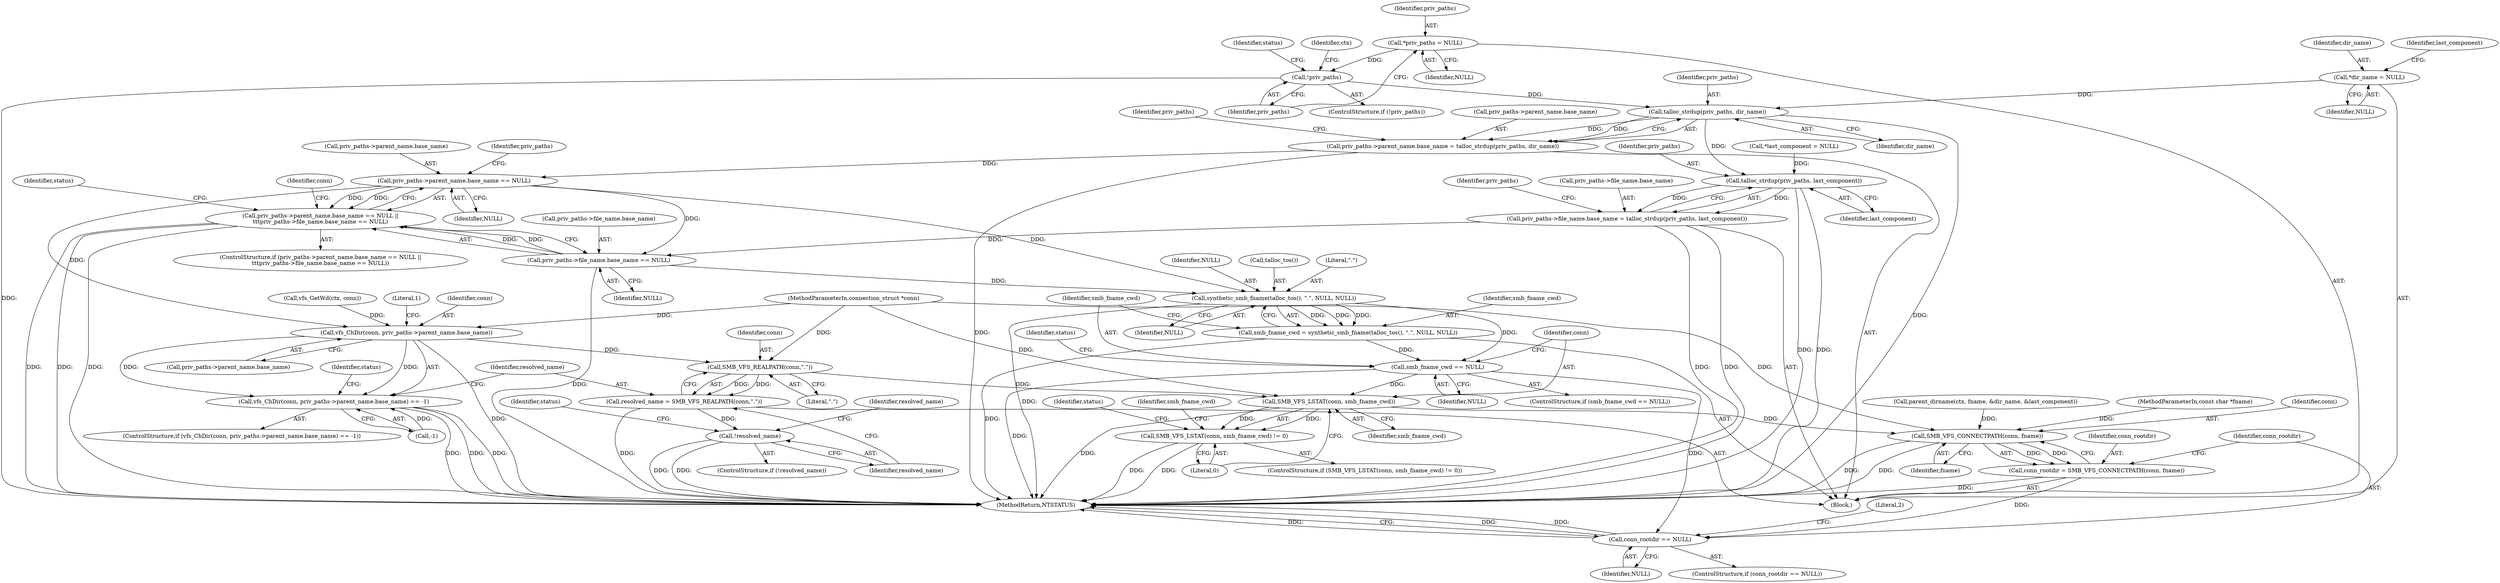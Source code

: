 digraph "0_samba_4278ef25f64d5fdbf432ff1534e275416ec9561e@API" {
"1000172" [label="(Call,talloc_strdup(priv_paths, dir_name))"];
"1000145" [label="(Call,!priv_paths)"];
"1000139" [label="(Call,*priv_paths = NULL)"];
"1000119" [label="(Call,*dir_name = NULL)"];
"1000166" [label="(Call,priv_paths->parent_name.base_name = talloc_strdup(priv_paths, dir_name))"];
"1000186" [label="(Call,priv_paths->parent_name.base_name == NULL)"];
"1000185" [label="(Call,priv_paths->parent_name.base_name == NULL ||\n\t\t\tpriv_paths->file_name.base_name == NULL)"];
"1000193" [label="(Call,priv_paths->file_name.base_name == NULL)"];
"1000291" [label="(Call,synthetic_smb_fname(talloc_tos(), \".\", NULL, NULL))"];
"1000289" [label="(Call,smb_fname_cwd = synthetic_smb_fname(talloc_tos(), \".\", NULL, NULL))"];
"1000297" [label="(Call,smb_fname_cwd == NULL)"];
"1000307" [label="(Call,SMB_VFS_LSTAT(conn, smb_fname_cwd))"];
"1000306" [label="(Call,SMB_VFS_LSTAT(conn, smb_fname_cwd) != 0)"];
"1000346" [label="(Call,SMB_VFS_CONNECTPATH(conn, fname))"];
"1000344" [label="(Call,conn_rootdir = SMB_VFS_CONNECTPATH(conn, fname))"];
"1000350" [label="(Call,conn_rootdir == NULL)"];
"1000236" [label="(Call,vfs_ChDir(conn, priv_paths->parent_name.base_name))"];
"1000235" [label="(Call,vfs_ChDir(conn, priv_paths->parent_name.base_name) == -1)"];
"1000253" [label="(Call,SMB_VFS_REALPATH(conn,\".\"))"];
"1000251" [label="(Call,resolved_name = SMB_VFS_REALPATH(conn,\".\"))"];
"1000257" [label="(Call,!resolved_name)"];
"1000181" [label="(Call,talloc_strdup(priv_paths, last_component))"];
"1000175" [label="(Call,priv_paths->file_name.base_name = talloc_strdup(priv_paths, last_component))"];
"1000124" [label="(Identifier,last_component)"];
"1000252" [label="(Identifier,resolved_name)"];
"1000166" [label="(Call,priv_paths->parent_name.base_name = talloc_strdup(priv_paths, dir_name))"];
"1000257" [label="(Call,!resolved_name)"];
"1000187" [label="(Call,priv_paths->parent_name.base_name)"];
"1000183" [label="(Identifier,last_component)"];
"1000302" [label="(Identifier,status)"];
"1000139" [label="(Call,*priv_paths = NULL)"];
"1000175" [label="(Call,priv_paths->file_name.base_name = talloc_strdup(priv_paths, last_component))"];
"1000298" [label="(Identifier,smb_fname_cwd)"];
"1000297" [label="(Call,smb_fname_cwd == NULL)"];
"1000268" [label="(Identifier,resolved_name)"];
"1000308" [label="(Identifier,conn)"];
"1000355" [label="(Literal,2)"];
"1000172" [label="(Call,talloc_strdup(priv_paths, dir_name))"];
"1000322" [label="(Identifier,smb_fname_cwd)"];
"1000181" [label="(Call,talloc_strdup(priv_paths, last_component))"];
"1000222" [label="(Call,vfs_GetWd(ctx, conn))"];
"1000185" [label="(Call,priv_paths->parent_name.base_name == NULL ||\n\t\t\tpriv_paths->file_name.base_name == NULL)"];
"1000199" [label="(Identifier,NULL)"];
"1000173" [label="(Identifier,priv_paths)"];
"1000361" [label="(MethodReturn,NTSTATUS)"];
"1000258" [label="(Identifier,resolved_name)"];
"1000299" [label="(Identifier,NULL)"];
"1000194" [label="(Call,priv_paths->file_name.base_name)"];
"1000123" [label="(Call,*last_component = NULL)"];
"1000253" [label="(Call,SMB_VFS_REALPATH(conn,\".\"))"];
"1000119" [label="(Call,*dir_name = NULL)"];
"1000140" [label="(Identifier,priv_paths)"];
"1000120" [label="(Identifier,dir_name)"];
"1000261" [label="(Identifier,status)"];
"1000144" [label="(ControlStructure,if (!priv_paths))"];
"1000345" [label="(Identifier,conn_rootdir)"];
"1000189" [label="(Identifier,priv_paths)"];
"1000107" [label="(MethodParameterIn,connection_struct *conn)"];
"1000235" [label="(Call,vfs_ChDir(conn, priv_paths->parent_name.base_name) == -1)"];
"1000306" [label="(Call,SMB_VFS_LSTAT(conn, smb_fname_cwd) != 0)"];
"1000352" [label="(Identifier,NULL)"];
"1000350" [label="(Call,conn_rootdir == NULL)"];
"1000154" [label="(Call,parent_dirname(ctx, fname, &dir_name, &last_component))"];
"1000305" [label="(ControlStructure,if (SMB_VFS_LSTAT(conn, smb_fname_cwd) != 0))"];
"1000254" [label="(Identifier,conn)"];
"1000291" [label="(Call,synthetic_smb_fname(talloc_tos(), \".\", NULL, NULL))"];
"1000141" [label="(Identifier,NULL)"];
"1000186" [label="(Call,priv_paths->parent_name.base_name == NULL)"];
"1000184" [label="(ControlStructure,if (priv_paths->parent_name.base_name == NULL ||\n\t\t\tpriv_paths->file_name.base_name == NULL))"];
"1000309" [label="(Identifier,smb_fname_cwd)"];
"1000155" [label="(Identifier,ctx)"];
"1000292" [label="(Call,talloc_tos())"];
"1000110" [label="(Block,)"];
"1000344" [label="(Call,conn_rootdir = SMB_VFS_CONNECTPATH(conn, fname))"];
"1000234" [label="(ControlStructure,if (vfs_ChDir(conn, priv_paths->parent_name.base_name) == -1))"];
"1000108" [label="(MethodParameterIn,const char *fname)"];
"1000244" [label="(Literal,1)"];
"1000176" [label="(Call,priv_paths->file_name.base_name)"];
"1000146" [label="(Identifier,priv_paths)"];
"1000121" [label="(Identifier,NULL)"];
"1000290" [label="(Identifier,smb_fname_cwd)"];
"1000351" [label="(Identifier,conn_rootdir)"];
"1000346" [label="(Call,SMB_VFS_CONNECTPATH(conn, fname))"];
"1000196" [label="(Identifier,priv_paths)"];
"1000349" [label="(ControlStructure,if (conn_rootdir == NULL))"];
"1000149" [label="(Identifier,status)"];
"1000238" [label="(Call,priv_paths->parent_name.base_name)"];
"1000293" [label="(Literal,\".\")"];
"1000193" [label="(Call,priv_paths->file_name.base_name == NULL)"];
"1000347" [label="(Identifier,conn)"];
"1000255" [label="(Literal,\".\")"];
"1000294" [label="(Identifier,NULL)"];
"1000192" [label="(Identifier,NULL)"];
"1000289" [label="(Call,smb_fname_cwd = synthetic_smb_fname(talloc_tos(), \".\", NULL, NULL))"];
"1000348" [label="(Identifier,fname)"];
"1000313" [label="(Identifier,status)"];
"1000295" [label="(Identifier,NULL)"];
"1000296" [label="(ControlStructure,if (smb_fname_cwd == NULL))"];
"1000247" [label="(Identifier,status)"];
"1000182" [label="(Identifier,priv_paths)"];
"1000174" [label="(Identifier,dir_name)"];
"1000251" [label="(Call,resolved_name = SMB_VFS_REALPATH(conn,\".\"))"];
"1000256" [label="(ControlStructure,if (!resolved_name))"];
"1000145" [label="(Call,!priv_paths)"];
"1000178" [label="(Identifier,priv_paths)"];
"1000236" [label="(Call,vfs_ChDir(conn, priv_paths->parent_name.base_name))"];
"1000237" [label="(Identifier,conn)"];
"1000243" [label="(Call,-1)"];
"1000208" [label="(Identifier,conn)"];
"1000307" [label="(Call,SMB_VFS_LSTAT(conn, smb_fname_cwd))"];
"1000202" [label="(Identifier,status)"];
"1000167" [label="(Call,priv_paths->parent_name.base_name)"];
"1000310" [label="(Literal,0)"];
"1000172" -> "1000166"  [label="AST: "];
"1000172" -> "1000174"  [label="CFG: "];
"1000173" -> "1000172"  [label="AST: "];
"1000174" -> "1000172"  [label="AST: "];
"1000166" -> "1000172"  [label="CFG: "];
"1000172" -> "1000361"  [label="DDG: "];
"1000172" -> "1000166"  [label="DDG: "];
"1000172" -> "1000166"  [label="DDG: "];
"1000145" -> "1000172"  [label="DDG: "];
"1000119" -> "1000172"  [label="DDG: "];
"1000172" -> "1000181"  [label="DDG: "];
"1000145" -> "1000144"  [label="AST: "];
"1000145" -> "1000146"  [label="CFG: "];
"1000146" -> "1000145"  [label="AST: "];
"1000149" -> "1000145"  [label="CFG: "];
"1000155" -> "1000145"  [label="CFG: "];
"1000145" -> "1000361"  [label="DDG: "];
"1000139" -> "1000145"  [label="DDG: "];
"1000139" -> "1000110"  [label="AST: "];
"1000139" -> "1000141"  [label="CFG: "];
"1000140" -> "1000139"  [label="AST: "];
"1000141" -> "1000139"  [label="AST: "];
"1000146" -> "1000139"  [label="CFG: "];
"1000119" -> "1000110"  [label="AST: "];
"1000119" -> "1000121"  [label="CFG: "];
"1000120" -> "1000119"  [label="AST: "];
"1000121" -> "1000119"  [label="AST: "];
"1000124" -> "1000119"  [label="CFG: "];
"1000166" -> "1000110"  [label="AST: "];
"1000167" -> "1000166"  [label="AST: "];
"1000178" -> "1000166"  [label="CFG: "];
"1000166" -> "1000361"  [label="DDG: "];
"1000166" -> "1000186"  [label="DDG: "];
"1000186" -> "1000185"  [label="AST: "];
"1000186" -> "1000192"  [label="CFG: "];
"1000187" -> "1000186"  [label="AST: "];
"1000192" -> "1000186"  [label="AST: "];
"1000196" -> "1000186"  [label="CFG: "];
"1000185" -> "1000186"  [label="CFG: "];
"1000186" -> "1000185"  [label="DDG: "];
"1000186" -> "1000185"  [label="DDG: "];
"1000186" -> "1000193"  [label="DDG: "];
"1000186" -> "1000236"  [label="DDG: "];
"1000186" -> "1000291"  [label="DDG: "];
"1000185" -> "1000184"  [label="AST: "];
"1000185" -> "1000193"  [label="CFG: "];
"1000193" -> "1000185"  [label="AST: "];
"1000202" -> "1000185"  [label="CFG: "];
"1000208" -> "1000185"  [label="CFG: "];
"1000185" -> "1000361"  [label="DDG: "];
"1000185" -> "1000361"  [label="DDG: "];
"1000185" -> "1000361"  [label="DDG: "];
"1000193" -> "1000185"  [label="DDG: "];
"1000193" -> "1000185"  [label="DDG: "];
"1000193" -> "1000199"  [label="CFG: "];
"1000194" -> "1000193"  [label="AST: "];
"1000199" -> "1000193"  [label="AST: "];
"1000193" -> "1000361"  [label="DDG: "];
"1000175" -> "1000193"  [label="DDG: "];
"1000193" -> "1000291"  [label="DDG: "];
"1000291" -> "1000289"  [label="AST: "];
"1000291" -> "1000295"  [label="CFG: "];
"1000292" -> "1000291"  [label="AST: "];
"1000293" -> "1000291"  [label="AST: "];
"1000294" -> "1000291"  [label="AST: "];
"1000295" -> "1000291"  [label="AST: "];
"1000289" -> "1000291"  [label="CFG: "];
"1000291" -> "1000361"  [label="DDG: "];
"1000291" -> "1000289"  [label="DDG: "];
"1000291" -> "1000289"  [label="DDG: "];
"1000291" -> "1000289"  [label="DDG: "];
"1000291" -> "1000297"  [label="DDG: "];
"1000289" -> "1000110"  [label="AST: "];
"1000290" -> "1000289"  [label="AST: "];
"1000298" -> "1000289"  [label="CFG: "];
"1000289" -> "1000361"  [label="DDG: "];
"1000289" -> "1000297"  [label="DDG: "];
"1000297" -> "1000296"  [label="AST: "];
"1000297" -> "1000299"  [label="CFG: "];
"1000298" -> "1000297"  [label="AST: "];
"1000299" -> "1000297"  [label="AST: "];
"1000302" -> "1000297"  [label="CFG: "];
"1000308" -> "1000297"  [label="CFG: "];
"1000297" -> "1000361"  [label="DDG: "];
"1000297" -> "1000307"  [label="DDG: "];
"1000297" -> "1000350"  [label="DDG: "];
"1000307" -> "1000306"  [label="AST: "];
"1000307" -> "1000309"  [label="CFG: "];
"1000308" -> "1000307"  [label="AST: "];
"1000309" -> "1000307"  [label="AST: "];
"1000310" -> "1000307"  [label="CFG: "];
"1000307" -> "1000361"  [label="DDG: "];
"1000307" -> "1000306"  [label="DDG: "];
"1000307" -> "1000306"  [label="DDG: "];
"1000253" -> "1000307"  [label="DDG: "];
"1000107" -> "1000307"  [label="DDG: "];
"1000307" -> "1000346"  [label="DDG: "];
"1000306" -> "1000305"  [label="AST: "];
"1000306" -> "1000310"  [label="CFG: "];
"1000310" -> "1000306"  [label="AST: "];
"1000313" -> "1000306"  [label="CFG: "];
"1000322" -> "1000306"  [label="CFG: "];
"1000306" -> "1000361"  [label="DDG: "];
"1000306" -> "1000361"  [label="DDG: "];
"1000346" -> "1000344"  [label="AST: "];
"1000346" -> "1000348"  [label="CFG: "];
"1000347" -> "1000346"  [label="AST: "];
"1000348" -> "1000346"  [label="AST: "];
"1000344" -> "1000346"  [label="CFG: "];
"1000346" -> "1000361"  [label="DDG: "];
"1000346" -> "1000361"  [label="DDG: "];
"1000346" -> "1000344"  [label="DDG: "];
"1000346" -> "1000344"  [label="DDG: "];
"1000107" -> "1000346"  [label="DDG: "];
"1000154" -> "1000346"  [label="DDG: "];
"1000108" -> "1000346"  [label="DDG: "];
"1000344" -> "1000110"  [label="AST: "];
"1000345" -> "1000344"  [label="AST: "];
"1000351" -> "1000344"  [label="CFG: "];
"1000344" -> "1000361"  [label="DDG: "];
"1000344" -> "1000350"  [label="DDG: "];
"1000350" -> "1000349"  [label="AST: "];
"1000350" -> "1000352"  [label="CFG: "];
"1000351" -> "1000350"  [label="AST: "];
"1000352" -> "1000350"  [label="AST: "];
"1000355" -> "1000350"  [label="CFG: "];
"1000361" -> "1000350"  [label="CFG: "];
"1000350" -> "1000361"  [label="DDG: "];
"1000350" -> "1000361"  [label="DDG: "];
"1000350" -> "1000361"  [label="DDG: "];
"1000236" -> "1000235"  [label="AST: "];
"1000236" -> "1000238"  [label="CFG: "];
"1000237" -> "1000236"  [label="AST: "];
"1000238" -> "1000236"  [label="AST: "];
"1000244" -> "1000236"  [label="CFG: "];
"1000236" -> "1000361"  [label="DDG: "];
"1000236" -> "1000235"  [label="DDG: "];
"1000236" -> "1000235"  [label="DDG: "];
"1000222" -> "1000236"  [label="DDG: "];
"1000107" -> "1000236"  [label="DDG: "];
"1000236" -> "1000253"  [label="DDG: "];
"1000235" -> "1000234"  [label="AST: "];
"1000235" -> "1000243"  [label="CFG: "];
"1000243" -> "1000235"  [label="AST: "];
"1000247" -> "1000235"  [label="CFG: "];
"1000252" -> "1000235"  [label="CFG: "];
"1000235" -> "1000361"  [label="DDG: "];
"1000235" -> "1000361"  [label="DDG: "];
"1000235" -> "1000361"  [label="DDG: "];
"1000243" -> "1000235"  [label="DDG: "];
"1000253" -> "1000251"  [label="AST: "];
"1000253" -> "1000255"  [label="CFG: "];
"1000254" -> "1000253"  [label="AST: "];
"1000255" -> "1000253"  [label="AST: "];
"1000251" -> "1000253"  [label="CFG: "];
"1000253" -> "1000251"  [label="DDG: "];
"1000253" -> "1000251"  [label="DDG: "];
"1000107" -> "1000253"  [label="DDG: "];
"1000251" -> "1000110"  [label="AST: "];
"1000252" -> "1000251"  [label="AST: "];
"1000258" -> "1000251"  [label="CFG: "];
"1000251" -> "1000361"  [label="DDG: "];
"1000251" -> "1000257"  [label="DDG: "];
"1000257" -> "1000256"  [label="AST: "];
"1000257" -> "1000258"  [label="CFG: "];
"1000258" -> "1000257"  [label="AST: "];
"1000261" -> "1000257"  [label="CFG: "];
"1000268" -> "1000257"  [label="CFG: "];
"1000257" -> "1000361"  [label="DDG: "];
"1000257" -> "1000361"  [label="DDG: "];
"1000181" -> "1000175"  [label="AST: "];
"1000181" -> "1000183"  [label="CFG: "];
"1000182" -> "1000181"  [label="AST: "];
"1000183" -> "1000181"  [label="AST: "];
"1000175" -> "1000181"  [label="CFG: "];
"1000181" -> "1000361"  [label="DDG: "];
"1000181" -> "1000361"  [label="DDG: "];
"1000181" -> "1000175"  [label="DDG: "];
"1000181" -> "1000175"  [label="DDG: "];
"1000123" -> "1000181"  [label="DDG: "];
"1000175" -> "1000110"  [label="AST: "];
"1000176" -> "1000175"  [label="AST: "];
"1000189" -> "1000175"  [label="CFG: "];
"1000175" -> "1000361"  [label="DDG: "];
"1000175" -> "1000361"  [label="DDG: "];
}

